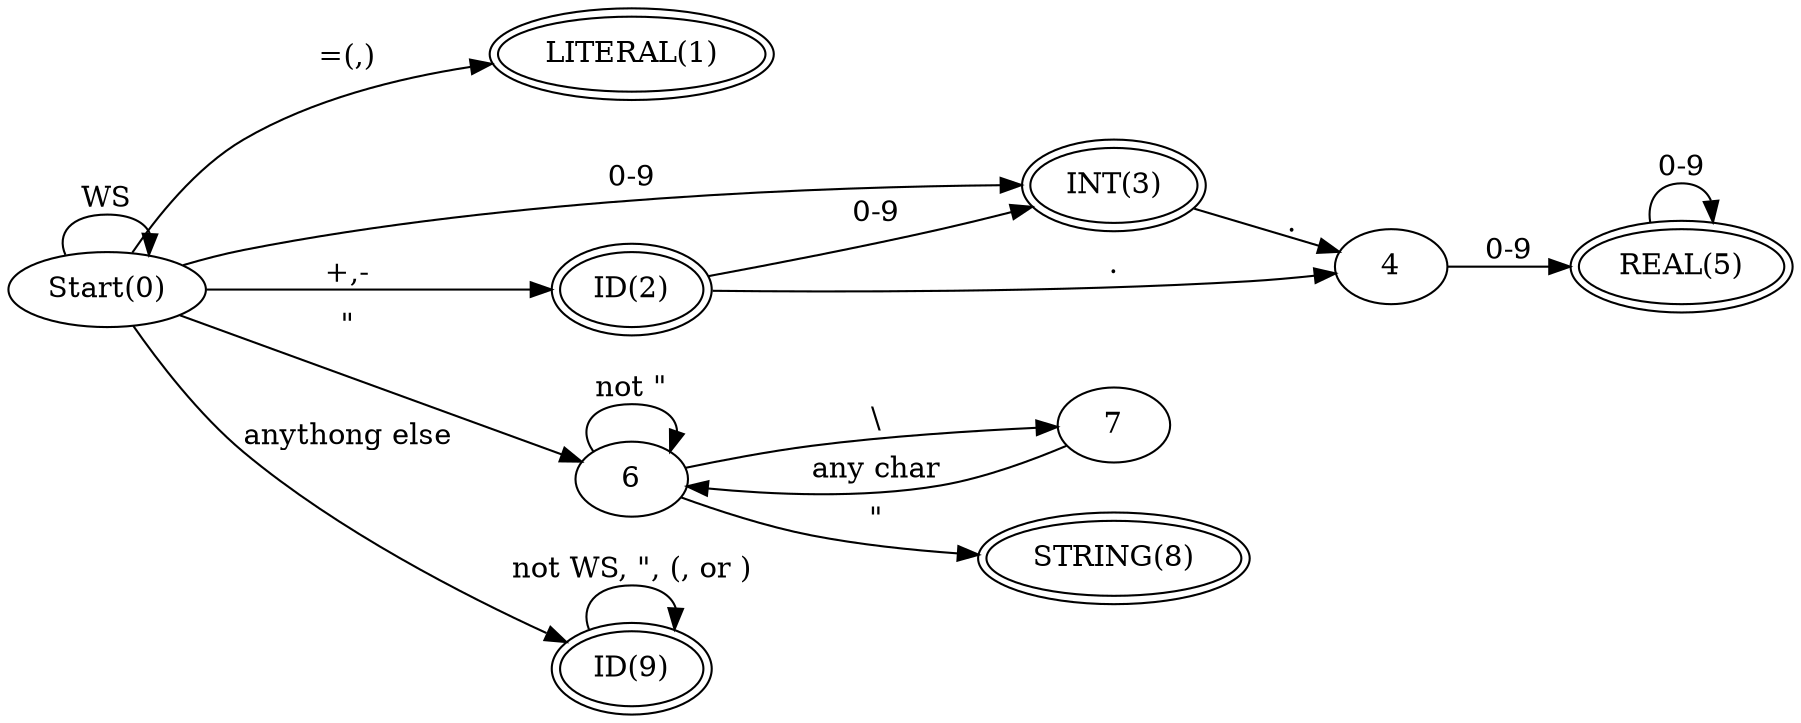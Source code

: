digraph G {
    rankdir="LR";
    node [shape=ellipse, peripheries=1];

    
    0[label="Start(0)"]
    1[label="LITERAL(1)",  peripheries=2]
    2[label="ID(2)", peripheries=2]
    3[label="INT(3)", peripheries=2]
    4[label="4"]
    5[label="REAL(5)", peripheries=2]
    6[label="6"]
    7[label="7"]
    8[label="STRING(8)", peripheries=2]
    9[label="ID(9)", peripheries=2]

    0 -> 0[label="WS"];
    0 -> 1[label="=(,)"];
    0 -> 2[label="+,-"];
    0 -> 6[label="\""];
    0 -> 9[label="anythong else"];
    0 -> 3[label="0-9"];


    2 -> 3[label="0-9"];
    2 -> 4[label="."];

    3 -> 4[label="."];

    4 -> 5[label="0-9"];

	5 -> 5[label="0-9"];

	6 -> 6[label="not \""];
	6 -> 7[label="\\"];
	6 -> 8[label="\""];

	7 -> 6[label="any char"];

	9 -> 9[label="not WS, \", (, or )"];

}
